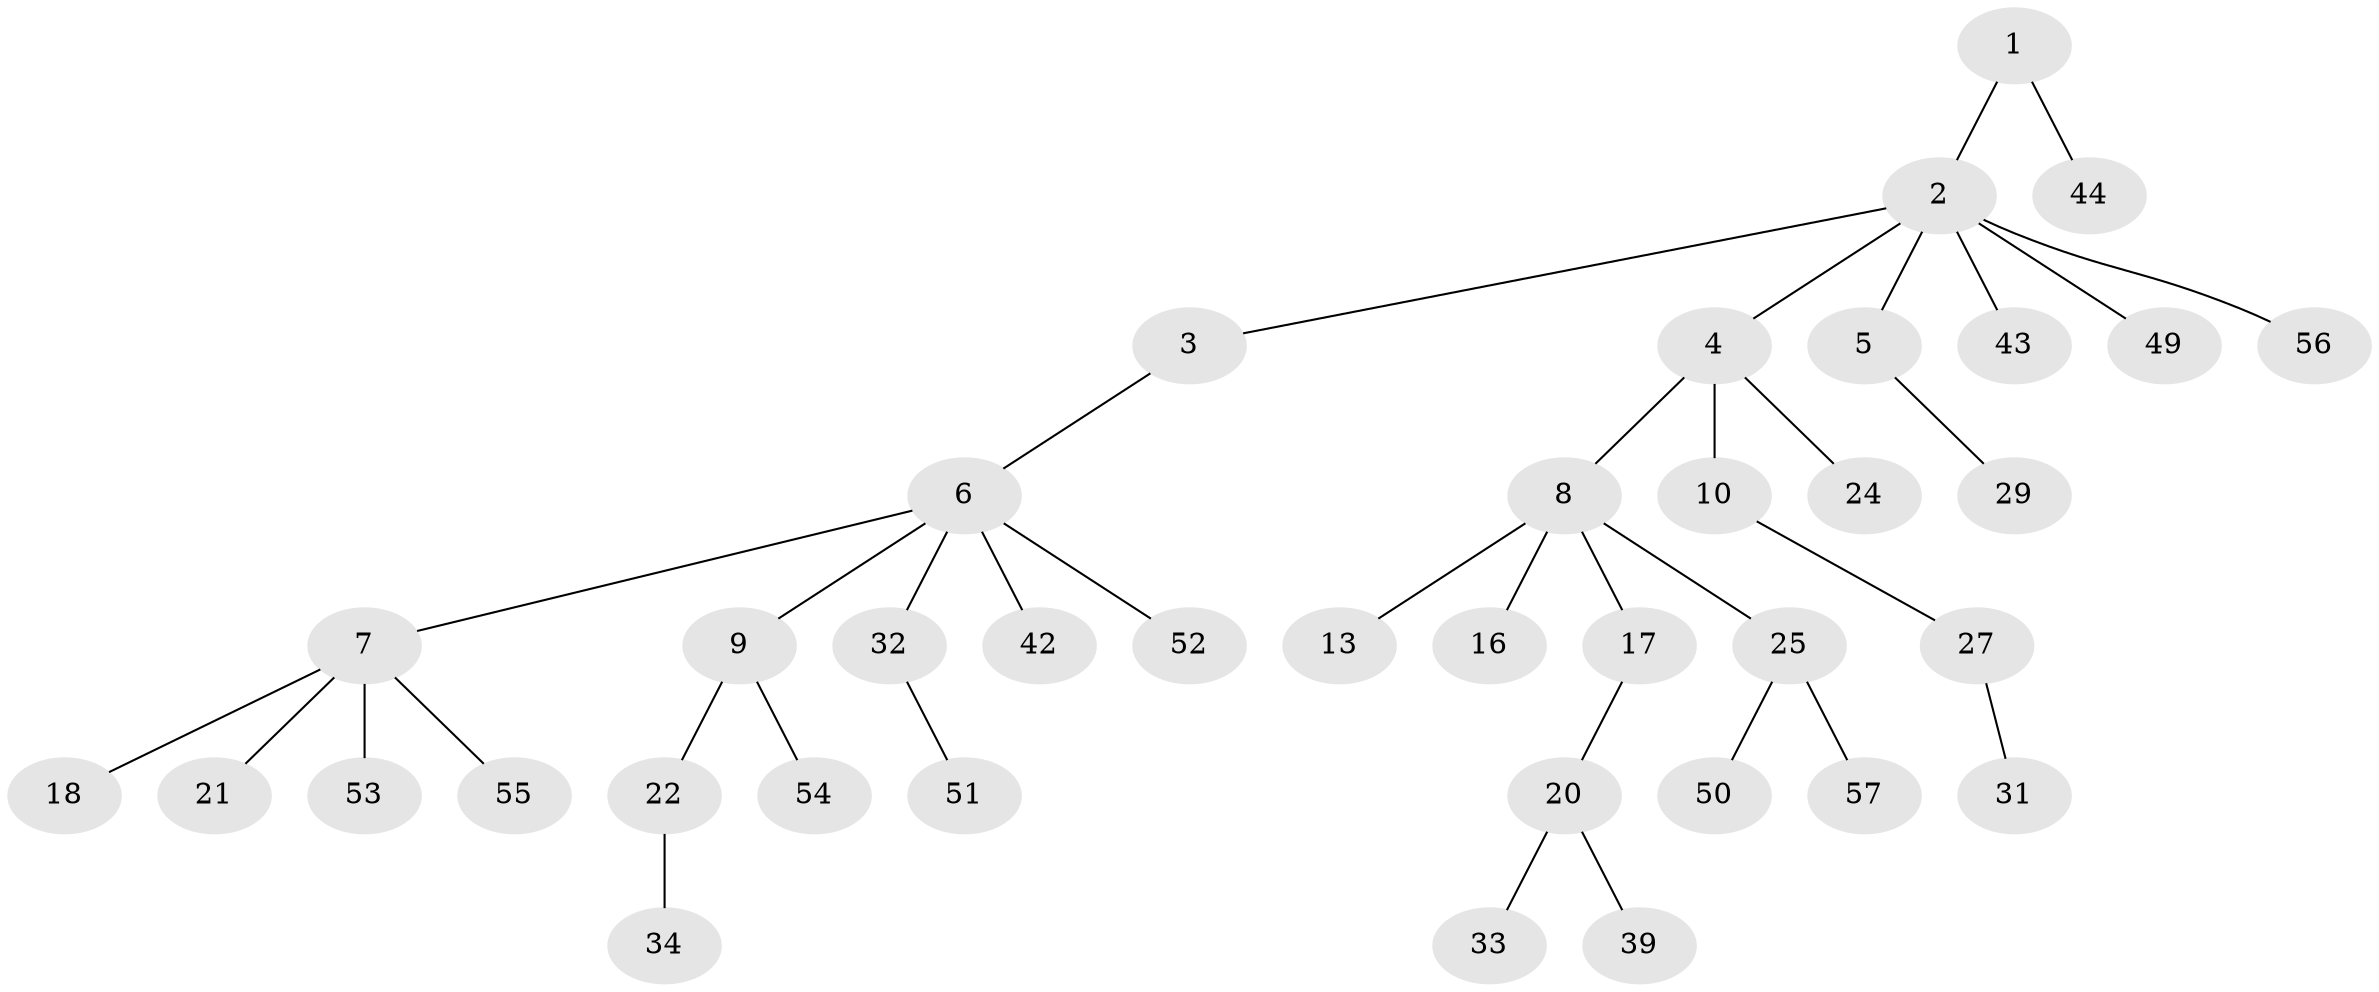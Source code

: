 // Generated by graph-tools (version 1.1) at 2025/52/02/27/25 19:52:12]
// undirected, 38 vertices, 37 edges
graph export_dot {
graph [start="1"]
  node [color=gray90,style=filled];
  1 [super="+28"];
  2 [super="+41"];
  3 [super="+11"];
  4 [super="+12"];
  5 [super="+40"];
  6 [super="+14"];
  7 [super="+48"];
  8 [super="+15"];
  9 [super="+19"];
  10 [super="+37"];
  13 [super="+35"];
  16;
  17 [super="+26"];
  18 [super="+38"];
  20 [super="+23"];
  21;
  22 [super="+45"];
  24;
  25 [super="+47"];
  27 [super="+30"];
  29;
  31;
  32 [super="+36"];
  33 [super="+46"];
  34;
  39;
  42;
  43;
  44;
  49;
  50;
  51;
  52;
  53;
  54;
  55;
  56;
  57;
  1 -- 2;
  1 -- 44;
  2 -- 3;
  2 -- 4;
  2 -- 5;
  2 -- 49;
  2 -- 56;
  2 -- 43;
  3 -- 6;
  4 -- 8;
  4 -- 10;
  4 -- 24;
  5 -- 29;
  6 -- 7;
  6 -- 9;
  6 -- 32;
  6 -- 52;
  6 -- 42;
  7 -- 18;
  7 -- 21;
  7 -- 55;
  7 -- 53;
  8 -- 13;
  8 -- 16;
  8 -- 17;
  8 -- 25;
  9 -- 22;
  9 -- 54;
  10 -- 27;
  17 -- 20;
  20 -- 33;
  20 -- 39;
  22 -- 34;
  25 -- 57;
  25 -- 50;
  27 -- 31;
  32 -- 51;
}
